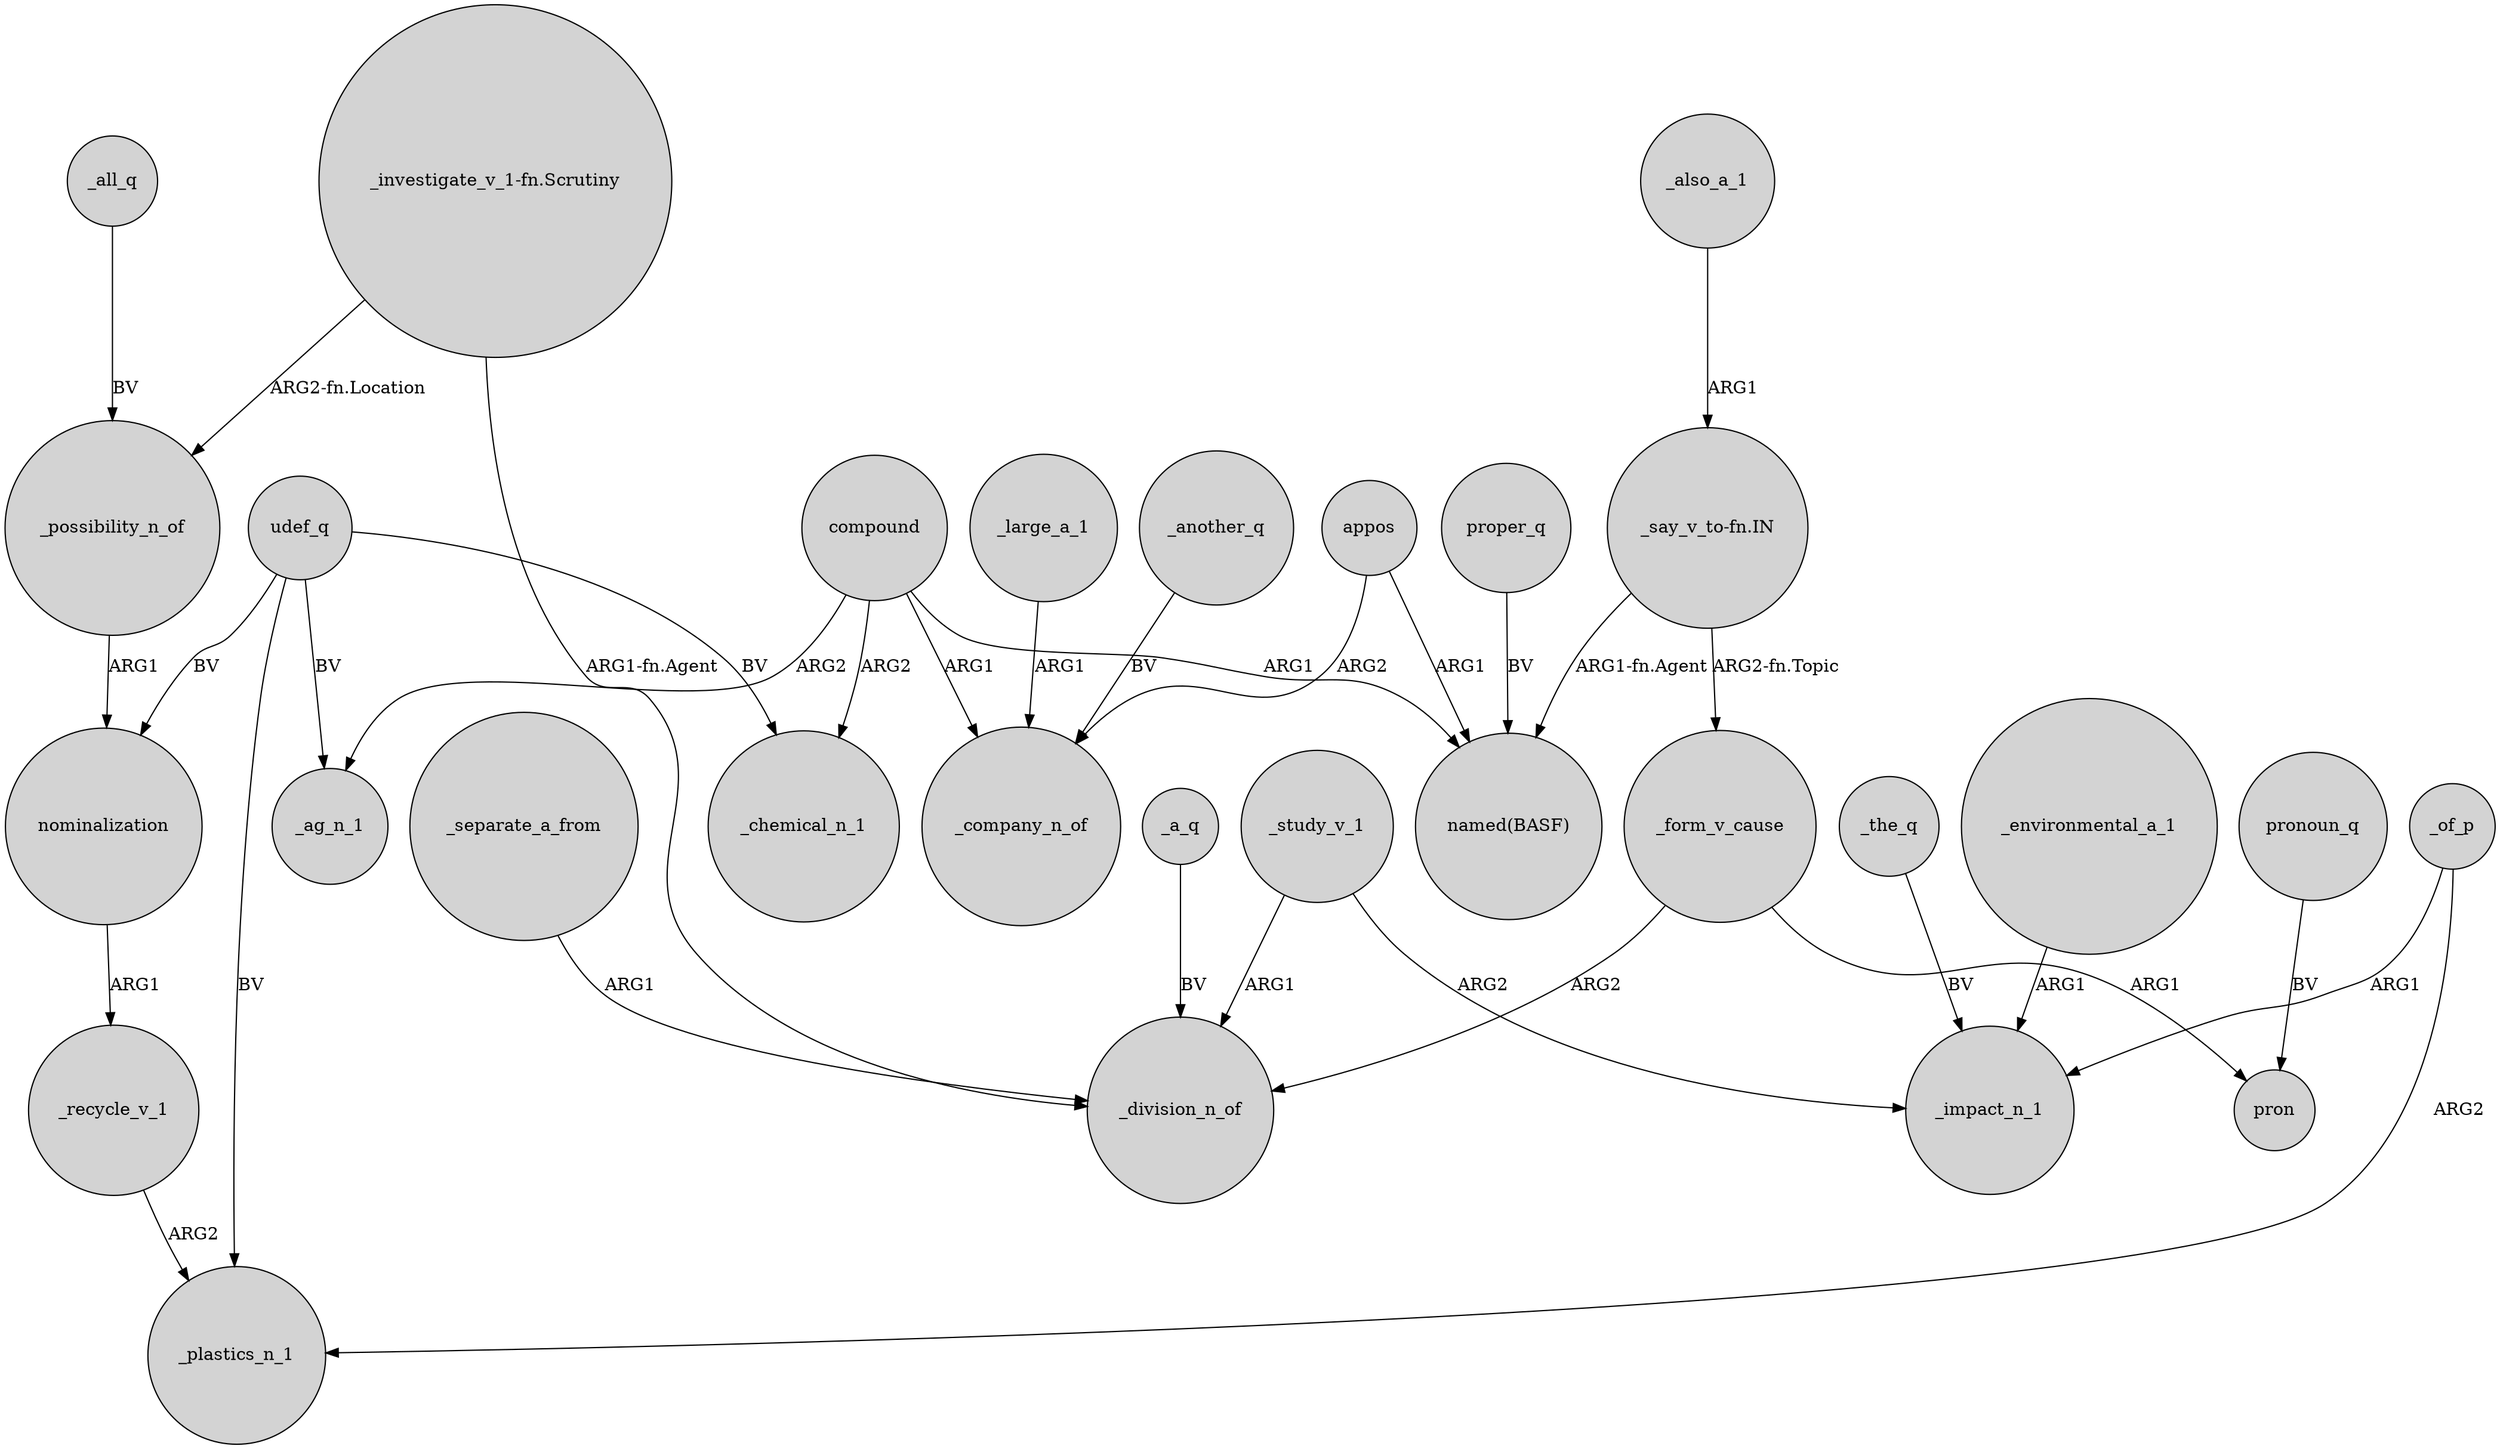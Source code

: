 digraph {
	node [shape=circle style=filled]
	appos -> "named(BASF)" [label=ARG1]
	_environmental_a_1 -> _impact_n_1 [label=ARG1]
	_also_a_1 -> "_say_v_to-fn.IN" [label=ARG1]
	"_say_v_to-fn.IN" -> "named(BASF)" [label="ARG1-fn.Agent"]
	compound -> "named(BASF)" [label=ARG1]
	_the_q -> _impact_n_1 [label=BV]
	_separate_a_from -> _division_n_of [label=ARG1]
	udef_q -> _plastics_n_1 [label=BV]
	"_investigate_v_1-fn.Scrutiny" -> _possibility_n_of [label="ARG2-fn.Location"]
	_all_q -> _possibility_n_of [label=BV]
	_study_v_1 -> _division_n_of [label=ARG1]
	udef_q -> _ag_n_1 [label=BV]
	compound -> _ag_n_1 [label=ARG2]
	_form_v_cause -> _division_n_of [label=ARG2]
	compound -> _chemical_n_1 [label=ARG2]
	nominalization -> _recycle_v_1 [label=ARG1]
	proper_q -> "named(BASF)" [label=BV]
	compound -> _company_n_of [label=ARG1]
	pronoun_q -> pron [label=BV]
	_study_v_1 -> _impact_n_1 [label=ARG2]
	_recycle_v_1 -> _plastics_n_1 [label=ARG2]
	_of_p -> _impact_n_1 [label=ARG1]
	appos -> _company_n_of [label=ARG2]
	_another_q -> _company_n_of [label=BV]
	_form_v_cause -> pron [label=ARG1]
	_possibility_n_of -> nominalization [label=ARG1]
	udef_q -> nominalization [label=BV]
	"_investigate_v_1-fn.Scrutiny" -> _division_n_of [label="ARG1-fn.Agent"]
	_of_p -> _plastics_n_1 [label=ARG2]
	_a_q -> _division_n_of [label=BV]
	"_say_v_to-fn.IN" -> _form_v_cause [label="ARG2-fn.Topic"]
	udef_q -> _chemical_n_1 [label=BV]
	_large_a_1 -> _company_n_of [label=ARG1]
}
